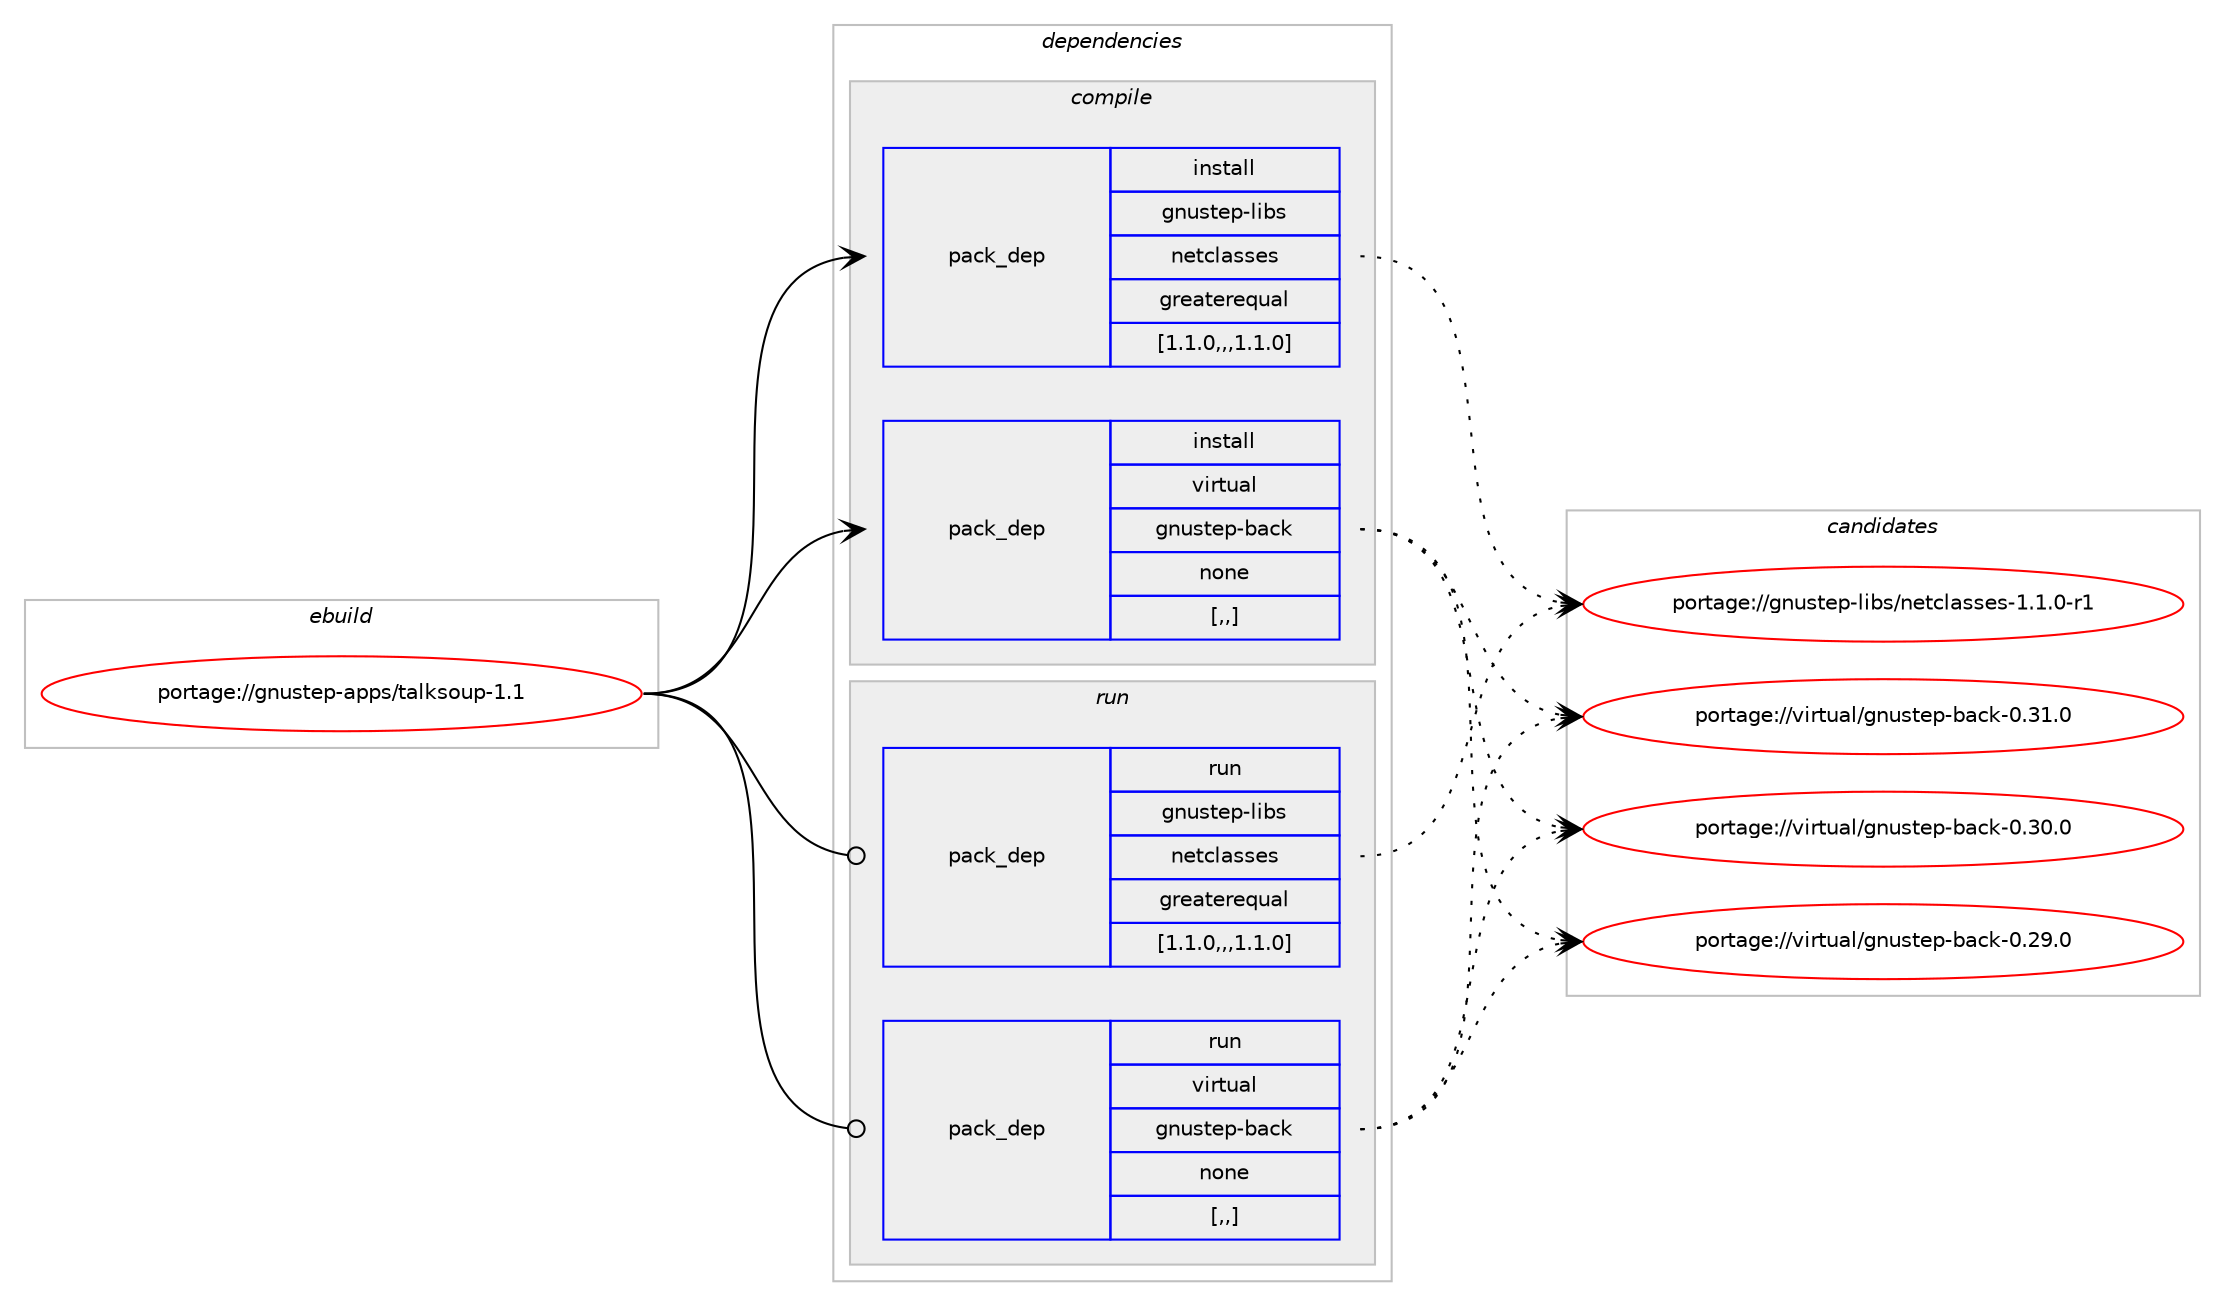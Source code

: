 digraph prolog {

# *************
# Graph options
# *************

newrank=true;
concentrate=true;
compound=true;
graph [rankdir=LR,fontname=Helvetica,fontsize=10,ranksep=1.5];#, ranksep=2.5, nodesep=0.2];
edge  [arrowhead=vee];
node  [fontname=Helvetica,fontsize=10];

# **********
# The ebuild
# **********

subgraph cluster_leftcol {
color=gray;
label=<<i>ebuild</i>>;
id [label="portage://gnustep-apps/talksoup-1.1", color=red, width=4, href="../gnustep-apps/talksoup-1.1.svg"];
}

# ****************
# The dependencies
# ****************

subgraph cluster_midcol {
color=gray;
label=<<i>dependencies</i>>;
subgraph cluster_compile {
fillcolor="#eeeeee";
style=filled;
label=<<i>compile</i>>;
subgraph pack536197 {
dependency738878 [label=<<TABLE BORDER="0" CELLBORDER="1" CELLSPACING="0" CELLPADDING="4" WIDTH="220"><TR><TD ROWSPAN="6" CELLPADDING="30">pack_dep</TD></TR><TR><TD WIDTH="110">install</TD></TR><TR><TD>gnustep-libs</TD></TR><TR><TD>netclasses</TD></TR><TR><TD>greaterequal</TD></TR><TR><TD>[1.1.0,,,1.1.0]</TD></TR></TABLE>>, shape=none, color=blue];
}
id:e -> dependency738878:w [weight=20,style="solid",arrowhead="vee"];
subgraph pack536198 {
dependency738879 [label=<<TABLE BORDER="0" CELLBORDER="1" CELLSPACING="0" CELLPADDING="4" WIDTH="220"><TR><TD ROWSPAN="6" CELLPADDING="30">pack_dep</TD></TR><TR><TD WIDTH="110">install</TD></TR><TR><TD>virtual</TD></TR><TR><TD>gnustep-back</TD></TR><TR><TD>none</TD></TR><TR><TD>[,,]</TD></TR></TABLE>>, shape=none, color=blue];
}
id:e -> dependency738879:w [weight=20,style="solid",arrowhead="vee"];
}
subgraph cluster_compileandrun {
fillcolor="#eeeeee";
style=filled;
label=<<i>compile and run</i>>;
}
subgraph cluster_run {
fillcolor="#eeeeee";
style=filled;
label=<<i>run</i>>;
subgraph pack536199 {
dependency738880 [label=<<TABLE BORDER="0" CELLBORDER="1" CELLSPACING="0" CELLPADDING="4" WIDTH="220"><TR><TD ROWSPAN="6" CELLPADDING="30">pack_dep</TD></TR><TR><TD WIDTH="110">run</TD></TR><TR><TD>gnustep-libs</TD></TR><TR><TD>netclasses</TD></TR><TR><TD>greaterequal</TD></TR><TR><TD>[1.1.0,,,1.1.0]</TD></TR></TABLE>>, shape=none, color=blue];
}
id:e -> dependency738880:w [weight=20,style="solid",arrowhead="odot"];
subgraph pack536200 {
dependency738881 [label=<<TABLE BORDER="0" CELLBORDER="1" CELLSPACING="0" CELLPADDING="4" WIDTH="220"><TR><TD ROWSPAN="6" CELLPADDING="30">pack_dep</TD></TR><TR><TD WIDTH="110">run</TD></TR><TR><TD>virtual</TD></TR><TR><TD>gnustep-back</TD></TR><TR><TD>none</TD></TR><TR><TD>[,,]</TD></TR></TABLE>>, shape=none, color=blue];
}
id:e -> dependency738881:w [weight=20,style="solid",arrowhead="odot"];
}
}

# **************
# The candidates
# **************

subgraph cluster_choices {
rank=same;
color=gray;
label=<<i>candidates</i>>;

subgraph choice536197 {
color=black;
nodesep=1;
choice10311011711511610111245108105981154711010111699108971151151011154549464946484511449 [label="portage://gnustep-libs/netclasses-1.1.0-r1", color=red, width=4,href="../gnustep-libs/netclasses-1.1.0-r1.svg"];
dependency738878:e -> choice10311011711511610111245108105981154711010111699108971151151011154549464946484511449:w [style=dotted,weight="100"];
}
subgraph choice536198 {
color=black;
nodesep=1;
choice11810511411611797108471031101171151161011124598979910745484651494648 [label="portage://virtual/gnustep-back-0.31.0", color=red, width=4,href="../virtual/gnustep-back-0.31.0.svg"];
choice11810511411611797108471031101171151161011124598979910745484651484648 [label="portage://virtual/gnustep-back-0.30.0", color=red, width=4,href="../virtual/gnustep-back-0.30.0.svg"];
choice11810511411611797108471031101171151161011124598979910745484650574648 [label="portage://virtual/gnustep-back-0.29.0", color=red, width=4,href="../virtual/gnustep-back-0.29.0.svg"];
dependency738879:e -> choice11810511411611797108471031101171151161011124598979910745484651494648:w [style=dotted,weight="100"];
dependency738879:e -> choice11810511411611797108471031101171151161011124598979910745484651484648:w [style=dotted,weight="100"];
dependency738879:e -> choice11810511411611797108471031101171151161011124598979910745484650574648:w [style=dotted,weight="100"];
}
subgraph choice536199 {
color=black;
nodesep=1;
choice10311011711511610111245108105981154711010111699108971151151011154549464946484511449 [label="portage://gnustep-libs/netclasses-1.1.0-r1", color=red, width=4,href="../gnustep-libs/netclasses-1.1.0-r1.svg"];
dependency738880:e -> choice10311011711511610111245108105981154711010111699108971151151011154549464946484511449:w [style=dotted,weight="100"];
}
subgraph choice536200 {
color=black;
nodesep=1;
choice11810511411611797108471031101171151161011124598979910745484651494648 [label="portage://virtual/gnustep-back-0.31.0", color=red, width=4,href="../virtual/gnustep-back-0.31.0.svg"];
choice11810511411611797108471031101171151161011124598979910745484651484648 [label="portage://virtual/gnustep-back-0.30.0", color=red, width=4,href="../virtual/gnustep-back-0.30.0.svg"];
choice11810511411611797108471031101171151161011124598979910745484650574648 [label="portage://virtual/gnustep-back-0.29.0", color=red, width=4,href="../virtual/gnustep-back-0.29.0.svg"];
dependency738881:e -> choice11810511411611797108471031101171151161011124598979910745484651494648:w [style=dotted,weight="100"];
dependency738881:e -> choice11810511411611797108471031101171151161011124598979910745484651484648:w [style=dotted,weight="100"];
dependency738881:e -> choice11810511411611797108471031101171151161011124598979910745484650574648:w [style=dotted,weight="100"];
}
}

}
